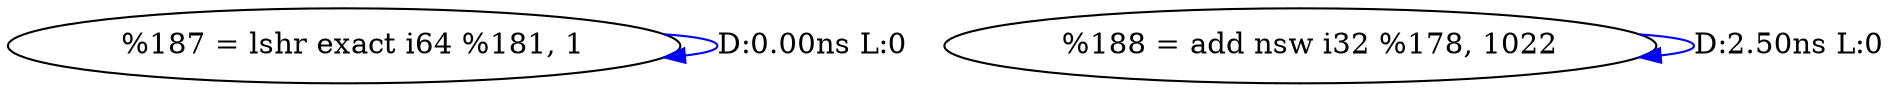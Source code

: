 digraph {
Node0x3d029e0[label="  %187 = lshr exact i64 %181, 1"];
Node0x3d029e0 -> Node0x3d029e0[label="D:0.00ns L:0",color=blue];
Node0x3d02ac0[label="  %188 = add nsw i32 %178, 1022"];
Node0x3d02ac0 -> Node0x3d02ac0[label="D:2.50ns L:0",color=blue];
}
